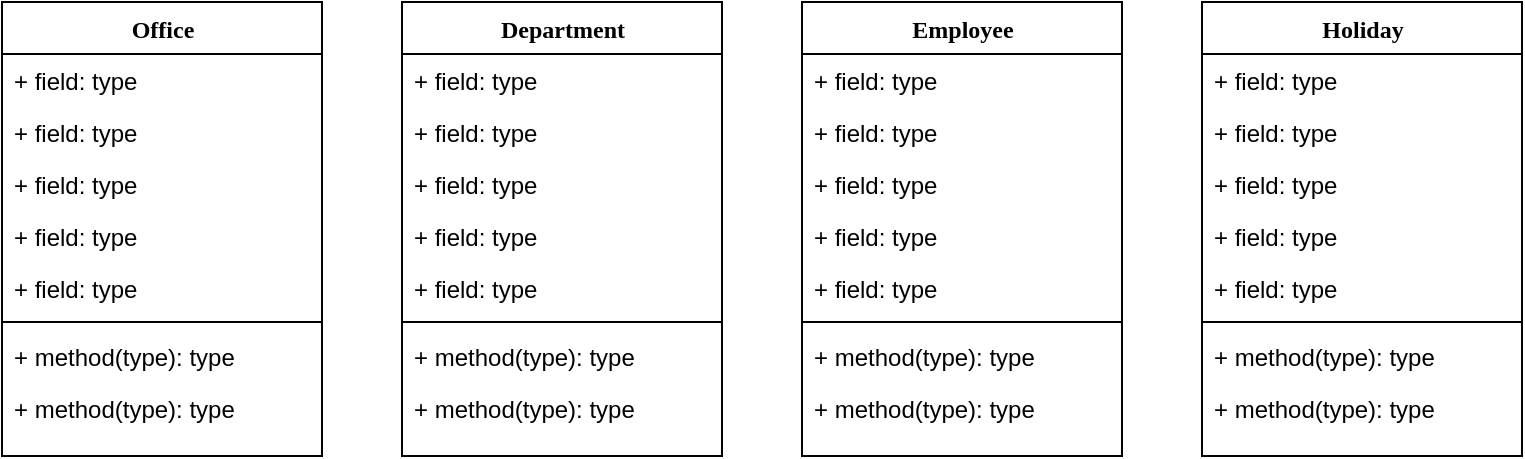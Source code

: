 <mxfile version="20.6.2" type="device"><diagram id="7syr8TO3DFOVPjTVeubz" name="Pagina-1"><mxGraphModel dx="1038" dy="619" grid="1" gridSize="10" guides="1" tooltips="1" connect="1" arrows="1" fold="1" page="1" pageScale="1" pageWidth="1169" pageHeight="827" math="0" shadow="0"><root><mxCell id="0"/><mxCell id="1" parent="0"/><mxCell id="m-eqtbrDtFJp4hwc-xNo-1" value="Office" style="swimlane;html=1;fontStyle=1;align=center;verticalAlign=top;childLayout=stackLayout;horizontal=1;startSize=26;horizontalStack=0;resizeParent=1;resizeLast=0;collapsible=1;marginBottom=0;swimlaneFillColor=#ffffff;rounded=0;shadow=0;comic=0;labelBackgroundColor=none;strokeWidth=1;fillColor=none;fontFamily=Verdana;fontSize=12" vertex="1" parent="1"><mxGeometry x="80" y="80" width="160" height="227" as="geometry"/></mxCell><mxCell id="m-eqtbrDtFJp4hwc-xNo-2" value="+ field: type" style="text;html=1;strokeColor=none;fillColor=none;align=left;verticalAlign=top;spacingLeft=4;spacingRight=4;whiteSpace=wrap;overflow=hidden;rotatable=0;points=[[0,0.5],[1,0.5]];portConstraint=eastwest;" vertex="1" parent="m-eqtbrDtFJp4hwc-xNo-1"><mxGeometry y="26" width="160" height="26" as="geometry"/></mxCell><mxCell id="m-eqtbrDtFJp4hwc-xNo-3" value="+ field: type" style="text;html=1;strokeColor=none;fillColor=none;align=left;verticalAlign=top;spacingLeft=4;spacingRight=4;whiteSpace=wrap;overflow=hidden;rotatable=0;points=[[0,0.5],[1,0.5]];portConstraint=eastwest;" vertex="1" parent="m-eqtbrDtFJp4hwc-xNo-1"><mxGeometry y="52" width="160" height="26" as="geometry"/></mxCell><mxCell id="m-eqtbrDtFJp4hwc-xNo-4" value="+ field: type" style="text;html=1;strokeColor=none;fillColor=none;align=left;verticalAlign=top;spacingLeft=4;spacingRight=4;whiteSpace=wrap;overflow=hidden;rotatable=0;points=[[0,0.5],[1,0.5]];portConstraint=eastwest;" vertex="1" parent="m-eqtbrDtFJp4hwc-xNo-1"><mxGeometry y="78" width="160" height="26" as="geometry"/></mxCell><mxCell id="m-eqtbrDtFJp4hwc-xNo-5" value="+ field: type" style="text;html=1;strokeColor=none;fillColor=none;align=left;verticalAlign=top;spacingLeft=4;spacingRight=4;whiteSpace=wrap;overflow=hidden;rotatable=0;points=[[0,0.5],[1,0.5]];portConstraint=eastwest;" vertex="1" parent="m-eqtbrDtFJp4hwc-xNo-1"><mxGeometry y="104" width="160" height="26" as="geometry"/></mxCell><mxCell id="m-eqtbrDtFJp4hwc-xNo-6" value="+ field: type" style="text;html=1;strokeColor=none;fillColor=none;align=left;verticalAlign=top;spacingLeft=4;spacingRight=4;whiteSpace=wrap;overflow=hidden;rotatable=0;points=[[0,0.5],[1,0.5]];portConstraint=eastwest;" vertex="1" parent="m-eqtbrDtFJp4hwc-xNo-1"><mxGeometry y="130" width="160" height="26" as="geometry"/></mxCell><mxCell id="m-eqtbrDtFJp4hwc-xNo-7" value="" style="line;html=1;strokeWidth=1;fillColor=none;align=left;verticalAlign=middle;spacingTop=-1;spacingLeft=3;spacingRight=3;rotatable=0;labelPosition=right;points=[];portConstraint=eastwest;" vertex="1" parent="m-eqtbrDtFJp4hwc-xNo-1"><mxGeometry y="156" width="160" height="8" as="geometry"/></mxCell><mxCell id="m-eqtbrDtFJp4hwc-xNo-8" value="+ method(type): type" style="text;html=1;strokeColor=none;fillColor=none;align=left;verticalAlign=top;spacingLeft=4;spacingRight=4;whiteSpace=wrap;overflow=hidden;rotatable=0;points=[[0,0.5],[1,0.5]];portConstraint=eastwest;" vertex="1" parent="m-eqtbrDtFJp4hwc-xNo-1"><mxGeometry y="164" width="160" height="26" as="geometry"/></mxCell><mxCell id="m-eqtbrDtFJp4hwc-xNo-9" value="+ method(type): type" style="text;html=1;strokeColor=none;fillColor=none;align=left;verticalAlign=top;spacingLeft=4;spacingRight=4;whiteSpace=wrap;overflow=hidden;rotatable=0;points=[[0,0.5],[1,0.5]];portConstraint=eastwest;" vertex="1" parent="m-eqtbrDtFJp4hwc-xNo-1"><mxGeometry y="190" width="160" height="26" as="geometry"/></mxCell><mxCell id="m-eqtbrDtFJp4hwc-xNo-10" value="Department" style="swimlane;html=1;fontStyle=1;align=center;verticalAlign=top;childLayout=stackLayout;horizontal=1;startSize=26;horizontalStack=0;resizeParent=1;resizeLast=0;collapsible=1;marginBottom=0;swimlaneFillColor=#ffffff;rounded=0;shadow=0;comic=0;labelBackgroundColor=none;strokeWidth=1;fillColor=none;fontFamily=Verdana;fontSize=12" vertex="1" parent="1"><mxGeometry x="280" y="80" width="160" height="227" as="geometry"/></mxCell><mxCell id="m-eqtbrDtFJp4hwc-xNo-11" value="+ field: type" style="text;html=1;strokeColor=none;fillColor=none;align=left;verticalAlign=top;spacingLeft=4;spacingRight=4;whiteSpace=wrap;overflow=hidden;rotatable=0;points=[[0,0.5],[1,0.5]];portConstraint=eastwest;" vertex="1" parent="m-eqtbrDtFJp4hwc-xNo-10"><mxGeometry y="26" width="160" height="26" as="geometry"/></mxCell><mxCell id="m-eqtbrDtFJp4hwc-xNo-12" value="+ field: type" style="text;html=1;strokeColor=none;fillColor=none;align=left;verticalAlign=top;spacingLeft=4;spacingRight=4;whiteSpace=wrap;overflow=hidden;rotatable=0;points=[[0,0.5],[1,0.5]];portConstraint=eastwest;" vertex="1" parent="m-eqtbrDtFJp4hwc-xNo-10"><mxGeometry y="52" width="160" height="26" as="geometry"/></mxCell><mxCell id="m-eqtbrDtFJp4hwc-xNo-13" value="+ field: type" style="text;html=1;strokeColor=none;fillColor=none;align=left;verticalAlign=top;spacingLeft=4;spacingRight=4;whiteSpace=wrap;overflow=hidden;rotatable=0;points=[[0,0.5],[1,0.5]];portConstraint=eastwest;" vertex="1" parent="m-eqtbrDtFJp4hwc-xNo-10"><mxGeometry y="78" width="160" height="26" as="geometry"/></mxCell><mxCell id="m-eqtbrDtFJp4hwc-xNo-14" value="+ field: type" style="text;html=1;strokeColor=none;fillColor=none;align=left;verticalAlign=top;spacingLeft=4;spacingRight=4;whiteSpace=wrap;overflow=hidden;rotatable=0;points=[[0,0.5],[1,0.5]];portConstraint=eastwest;" vertex="1" parent="m-eqtbrDtFJp4hwc-xNo-10"><mxGeometry y="104" width="160" height="26" as="geometry"/></mxCell><mxCell id="m-eqtbrDtFJp4hwc-xNo-15" value="+ field: type" style="text;html=1;strokeColor=none;fillColor=none;align=left;verticalAlign=top;spacingLeft=4;spacingRight=4;whiteSpace=wrap;overflow=hidden;rotatable=0;points=[[0,0.5],[1,0.5]];portConstraint=eastwest;" vertex="1" parent="m-eqtbrDtFJp4hwc-xNo-10"><mxGeometry y="130" width="160" height="26" as="geometry"/></mxCell><mxCell id="m-eqtbrDtFJp4hwc-xNo-16" value="" style="line;html=1;strokeWidth=1;fillColor=none;align=left;verticalAlign=middle;spacingTop=-1;spacingLeft=3;spacingRight=3;rotatable=0;labelPosition=right;points=[];portConstraint=eastwest;" vertex="1" parent="m-eqtbrDtFJp4hwc-xNo-10"><mxGeometry y="156" width="160" height="8" as="geometry"/></mxCell><mxCell id="m-eqtbrDtFJp4hwc-xNo-17" value="+ method(type): type" style="text;html=1;strokeColor=none;fillColor=none;align=left;verticalAlign=top;spacingLeft=4;spacingRight=4;whiteSpace=wrap;overflow=hidden;rotatable=0;points=[[0,0.5],[1,0.5]];portConstraint=eastwest;" vertex="1" parent="m-eqtbrDtFJp4hwc-xNo-10"><mxGeometry y="164" width="160" height="26" as="geometry"/></mxCell><mxCell id="m-eqtbrDtFJp4hwc-xNo-18" value="+ method(type): type" style="text;html=1;strokeColor=none;fillColor=none;align=left;verticalAlign=top;spacingLeft=4;spacingRight=4;whiteSpace=wrap;overflow=hidden;rotatable=0;points=[[0,0.5],[1,0.5]];portConstraint=eastwest;" vertex="1" parent="m-eqtbrDtFJp4hwc-xNo-10"><mxGeometry y="190" width="160" height="26" as="geometry"/></mxCell><mxCell id="m-eqtbrDtFJp4hwc-xNo-19" value="Employee" style="swimlane;html=1;fontStyle=1;align=center;verticalAlign=top;childLayout=stackLayout;horizontal=1;startSize=26;horizontalStack=0;resizeParent=1;resizeLast=0;collapsible=1;marginBottom=0;swimlaneFillColor=#ffffff;rounded=0;shadow=0;comic=0;labelBackgroundColor=none;strokeWidth=1;fillColor=none;fontFamily=Verdana;fontSize=12" vertex="1" parent="1"><mxGeometry x="480" y="80" width="160" height="227" as="geometry"/></mxCell><mxCell id="m-eqtbrDtFJp4hwc-xNo-20" value="+ field: type" style="text;html=1;strokeColor=none;fillColor=none;align=left;verticalAlign=top;spacingLeft=4;spacingRight=4;whiteSpace=wrap;overflow=hidden;rotatable=0;points=[[0,0.5],[1,0.5]];portConstraint=eastwest;" vertex="1" parent="m-eqtbrDtFJp4hwc-xNo-19"><mxGeometry y="26" width="160" height="26" as="geometry"/></mxCell><mxCell id="m-eqtbrDtFJp4hwc-xNo-21" value="+ field: type" style="text;html=1;strokeColor=none;fillColor=none;align=left;verticalAlign=top;spacingLeft=4;spacingRight=4;whiteSpace=wrap;overflow=hidden;rotatable=0;points=[[0,0.5],[1,0.5]];portConstraint=eastwest;" vertex="1" parent="m-eqtbrDtFJp4hwc-xNo-19"><mxGeometry y="52" width="160" height="26" as="geometry"/></mxCell><mxCell id="m-eqtbrDtFJp4hwc-xNo-22" value="+ field: type" style="text;html=1;strokeColor=none;fillColor=none;align=left;verticalAlign=top;spacingLeft=4;spacingRight=4;whiteSpace=wrap;overflow=hidden;rotatable=0;points=[[0,0.5],[1,0.5]];portConstraint=eastwest;" vertex="1" parent="m-eqtbrDtFJp4hwc-xNo-19"><mxGeometry y="78" width="160" height="26" as="geometry"/></mxCell><mxCell id="m-eqtbrDtFJp4hwc-xNo-23" value="+ field: type" style="text;html=1;strokeColor=none;fillColor=none;align=left;verticalAlign=top;spacingLeft=4;spacingRight=4;whiteSpace=wrap;overflow=hidden;rotatable=0;points=[[0,0.5],[1,0.5]];portConstraint=eastwest;" vertex="1" parent="m-eqtbrDtFJp4hwc-xNo-19"><mxGeometry y="104" width="160" height="26" as="geometry"/></mxCell><mxCell id="m-eqtbrDtFJp4hwc-xNo-24" value="+ field: type" style="text;html=1;strokeColor=none;fillColor=none;align=left;verticalAlign=top;spacingLeft=4;spacingRight=4;whiteSpace=wrap;overflow=hidden;rotatable=0;points=[[0,0.5],[1,0.5]];portConstraint=eastwest;" vertex="1" parent="m-eqtbrDtFJp4hwc-xNo-19"><mxGeometry y="130" width="160" height="26" as="geometry"/></mxCell><mxCell id="m-eqtbrDtFJp4hwc-xNo-25" value="" style="line;html=1;strokeWidth=1;fillColor=none;align=left;verticalAlign=middle;spacingTop=-1;spacingLeft=3;spacingRight=3;rotatable=0;labelPosition=right;points=[];portConstraint=eastwest;" vertex="1" parent="m-eqtbrDtFJp4hwc-xNo-19"><mxGeometry y="156" width="160" height="8" as="geometry"/></mxCell><mxCell id="m-eqtbrDtFJp4hwc-xNo-26" value="+ method(type): type" style="text;html=1;strokeColor=none;fillColor=none;align=left;verticalAlign=top;spacingLeft=4;spacingRight=4;whiteSpace=wrap;overflow=hidden;rotatable=0;points=[[0,0.5],[1,0.5]];portConstraint=eastwest;" vertex="1" parent="m-eqtbrDtFJp4hwc-xNo-19"><mxGeometry y="164" width="160" height="26" as="geometry"/></mxCell><mxCell id="m-eqtbrDtFJp4hwc-xNo-27" value="+ method(type): type" style="text;html=1;strokeColor=none;fillColor=none;align=left;verticalAlign=top;spacingLeft=4;spacingRight=4;whiteSpace=wrap;overflow=hidden;rotatable=0;points=[[0,0.5],[1,0.5]];portConstraint=eastwest;" vertex="1" parent="m-eqtbrDtFJp4hwc-xNo-19"><mxGeometry y="190" width="160" height="26" as="geometry"/></mxCell><mxCell id="m-eqtbrDtFJp4hwc-xNo-28" value="Holiday" style="swimlane;html=1;fontStyle=1;align=center;verticalAlign=top;childLayout=stackLayout;horizontal=1;startSize=26;horizontalStack=0;resizeParent=1;resizeLast=0;collapsible=1;marginBottom=0;swimlaneFillColor=#ffffff;rounded=0;shadow=0;comic=0;labelBackgroundColor=none;strokeWidth=1;fillColor=none;fontFamily=Verdana;fontSize=12" vertex="1" parent="1"><mxGeometry x="680" y="80" width="160" height="227" as="geometry"/></mxCell><mxCell id="m-eqtbrDtFJp4hwc-xNo-29" value="+ field: type" style="text;html=1;strokeColor=none;fillColor=none;align=left;verticalAlign=top;spacingLeft=4;spacingRight=4;whiteSpace=wrap;overflow=hidden;rotatable=0;points=[[0,0.5],[1,0.5]];portConstraint=eastwest;" vertex="1" parent="m-eqtbrDtFJp4hwc-xNo-28"><mxGeometry y="26" width="160" height="26" as="geometry"/></mxCell><mxCell id="m-eqtbrDtFJp4hwc-xNo-30" value="+ field: type" style="text;html=1;strokeColor=none;fillColor=none;align=left;verticalAlign=top;spacingLeft=4;spacingRight=4;whiteSpace=wrap;overflow=hidden;rotatable=0;points=[[0,0.5],[1,0.5]];portConstraint=eastwest;" vertex="1" parent="m-eqtbrDtFJp4hwc-xNo-28"><mxGeometry y="52" width="160" height="26" as="geometry"/></mxCell><mxCell id="m-eqtbrDtFJp4hwc-xNo-31" value="+ field: type" style="text;html=1;strokeColor=none;fillColor=none;align=left;verticalAlign=top;spacingLeft=4;spacingRight=4;whiteSpace=wrap;overflow=hidden;rotatable=0;points=[[0,0.5],[1,0.5]];portConstraint=eastwest;" vertex="1" parent="m-eqtbrDtFJp4hwc-xNo-28"><mxGeometry y="78" width="160" height="26" as="geometry"/></mxCell><mxCell id="m-eqtbrDtFJp4hwc-xNo-32" value="+ field: type" style="text;html=1;strokeColor=none;fillColor=none;align=left;verticalAlign=top;spacingLeft=4;spacingRight=4;whiteSpace=wrap;overflow=hidden;rotatable=0;points=[[0,0.5],[1,0.5]];portConstraint=eastwest;" vertex="1" parent="m-eqtbrDtFJp4hwc-xNo-28"><mxGeometry y="104" width="160" height="26" as="geometry"/></mxCell><mxCell id="m-eqtbrDtFJp4hwc-xNo-33" value="+ field: type" style="text;html=1;strokeColor=none;fillColor=none;align=left;verticalAlign=top;spacingLeft=4;spacingRight=4;whiteSpace=wrap;overflow=hidden;rotatable=0;points=[[0,0.5],[1,0.5]];portConstraint=eastwest;" vertex="1" parent="m-eqtbrDtFJp4hwc-xNo-28"><mxGeometry y="130" width="160" height="26" as="geometry"/></mxCell><mxCell id="m-eqtbrDtFJp4hwc-xNo-34" value="" style="line;html=1;strokeWidth=1;fillColor=none;align=left;verticalAlign=middle;spacingTop=-1;spacingLeft=3;spacingRight=3;rotatable=0;labelPosition=right;points=[];portConstraint=eastwest;" vertex="1" parent="m-eqtbrDtFJp4hwc-xNo-28"><mxGeometry y="156" width="160" height="8" as="geometry"/></mxCell><mxCell id="m-eqtbrDtFJp4hwc-xNo-35" value="+ method(type): type" style="text;html=1;strokeColor=none;fillColor=none;align=left;verticalAlign=top;spacingLeft=4;spacingRight=4;whiteSpace=wrap;overflow=hidden;rotatable=0;points=[[0,0.5],[1,0.5]];portConstraint=eastwest;" vertex="1" parent="m-eqtbrDtFJp4hwc-xNo-28"><mxGeometry y="164" width="160" height="26" as="geometry"/></mxCell><mxCell id="m-eqtbrDtFJp4hwc-xNo-36" value="+ method(type): type" style="text;html=1;strokeColor=none;fillColor=none;align=left;verticalAlign=top;spacingLeft=4;spacingRight=4;whiteSpace=wrap;overflow=hidden;rotatable=0;points=[[0,0.5],[1,0.5]];portConstraint=eastwest;" vertex="1" parent="m-eqtbrDtFJp4hwc-xNo-28"><mxGeometry y="190" width="160" height="26" as="geometry"/></mxCell></root></mxGraphModel></diagram></mxfile>
